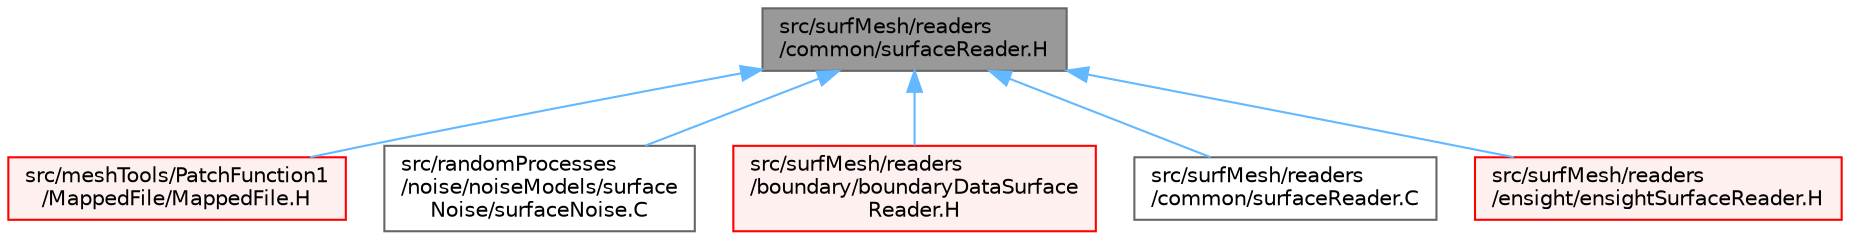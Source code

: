 digraph "src/surfMesh/readers/common/surfaceReader.H"
{
 // LATEX_PDF_SIZE
  bgcolor="transparent";
  edge [fontname=Helvetica,fontsize=10,labelfontname=Helvetica,labelfontsize=10];
  node [fontname=Helvetica,fontsize=10,shape=box,height=0.2,width=0.4];
  Node1 [id="Node000001",label="src/surfMesh/readers\l/common/surfaceReader.H",height=0.2,width=0.4,color="gray40", fillcolor="grey60", style="filled", fontcolor="black",tooltip=" "];
  Node1 -> Node2 [id="edge1_Node000001_Node000002",dir="back",color="steelblue1",style="solid",tooltip=" "];
  Node2 [id="Node000002",label="src/meshTools/PatchFunction1\l/MappedFile/MappedFile.H",height=0.2,width=0.4,color="red", fillcolor="#FFF0F0", style="filled",URL="$MappedFile_8H.html",tooltip=" "];
  Node1 -> Node9 [id="edge2_Node000001_Node000009",dir="back",color="steelblue1",style="solid",tooltip=" "];
  Node9 [id="Node000009",label="src/randomProcesses\l/noise/noiseModels/surface\lNoise/surfaceNoise.C",height=0.2,width=0.4,color="grey40", fillcolor="white", style="filled",URL="$surfaceNoise_8C.html",tooltip=" "];
  Node1 -> Node10 [id="edge3_Node000001_Node000010",dir="back",color="steelblue1",style="solid",tooltip=" "];
  Node10 [id="Node000010",label="src/surfMesh/readers\l/boundary/boundaryDataSurface\lReader.H",height=0.2,width=0.4,color="red", fillcolor="#FFF0F0", style="filled",URL="$boundaryDataSurfaceReader_8H.html",tooltip=" "];
  Node1 -> Node13 [id="edge4_Node000001_Node000013",dir="back",color="steelblue1",style="solid",tooltip=" "];
  Node13 [id="Node000013",label="src/surfMesh/readers\l/common/surfaceReader.C",height=0.2,width=0.4,color="grey40", fillcolor="white", style="filled",URL="$surfaceReader_8C.html",tooltip=" "];
  Node1 -> Node14 [id="edge5_Node000001_Node000014",dir="back",color="steelblue1",style="solid",tooltip=" "];
  Node14 [id="Node000014",label="src/surfMesh/readers\l/ensight/ensightSurfaceReader.H",height=0.2,width=0.4,color="red", fillcolor="#FFF0F0", style="filled",URL="$ensightSurfaceReader_8H.html",tooltip=" "];
}
